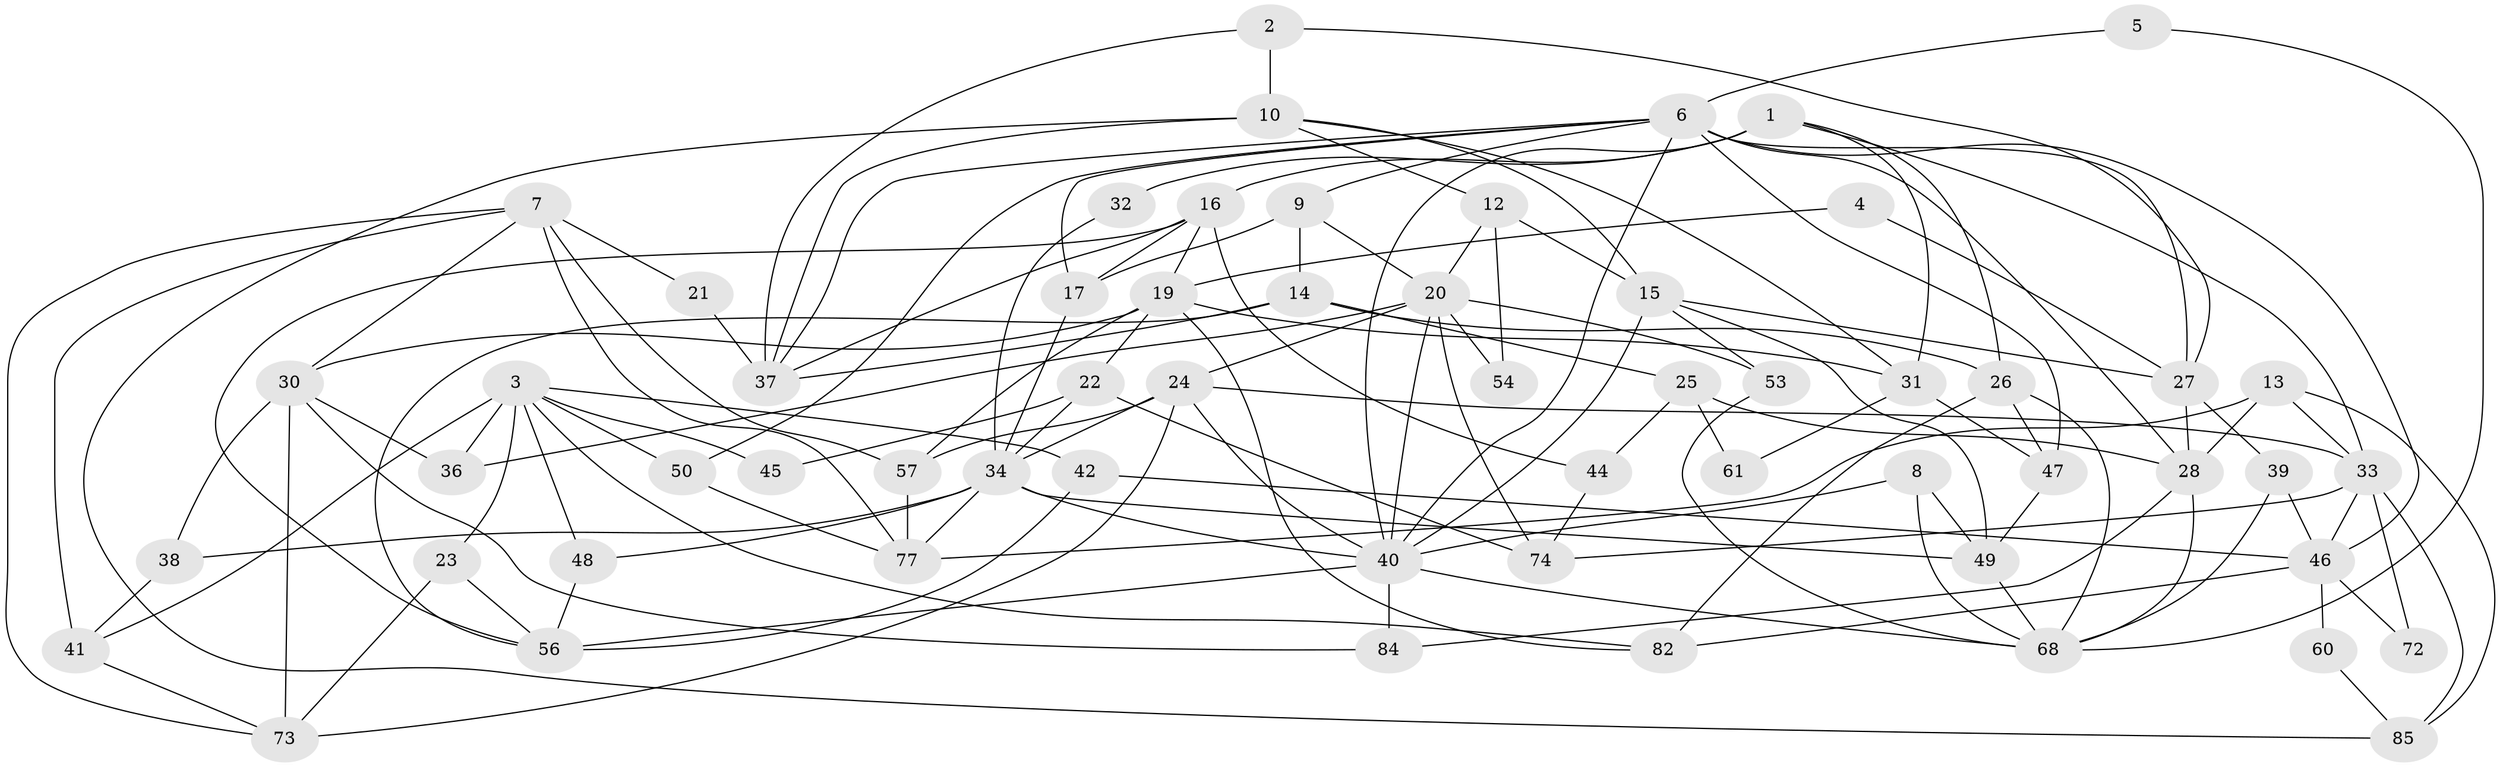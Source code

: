 // original degree distribution, {4: 0.2235294117647059, 3: 0.2235294117647059, 6: 0.09411764705882353, 2: 0.18823529411764706, 5: 0.2, 7: 0.07058823529411765}
// Generated by graph-tools (version 1.1) at 2025/11/02/27/25 16:11:17]
// undirected, 59 vertices, 136 edges
graph export_dot {
graph [start="1"]
  node [color=gray90,style=filled];
  1 [super="+66"];
  2;
  3 [super="+11"];
  4;
  5;
  6 [super="+80"];
  7 [super="+70"];
  8;
  9;
  10 [super="+69"];
  12 [super="+18"];
  13;
  14;
  15 [super="+43"];
  16;
  17 [super="+55"];
  19 [super="+51"];
  20 [super="+79"];
  21;
  22 [super="+35"];
  23;
  24 [super="+29"];
  25;
  26;
  27 [super="+76"];
  28 [super="+78"];
  30 [super="+62"];
  31;
  32;
  33 [super="+75"];
  34 [super="+52"];
  36 [super="+67"];
  37 [super="+64"];
  38;
  39;
  40 [super="+71"];
  41;
  42;
  44;
  45;
  46 [super="+65"];
  47 [super="+58"];
  48;
  49 [super="+63"];
  50;
  53;
  54;
  56 [super="+59"];
  57;
  60;
  61;
  68 [super="+83"];
  72;
  73 [super="+81"];
  74;
  77;
  82;
  84;
  85;
  1 -- 31;
  1 -- 16 [weight=2];
  1 -- 32;
  1 -- 33;
  1 -- 26;
  1 -- 40;
  2 -- 37;
  2 -- 10;
  2 -- 27;
  3 -- 41;
  3 -- 48 [weight=2];
  3 -- 23;
  3 -- 42;
  3 -- 45;
  3 -- 82;
  3 -- 50;
  3 -- 36;
  4 -- 19;
  4 -- 27;
  5 -- 6;
  5 -- 68;
  6 -- 40;
  6 -- 50;
  6 -- 9;
  6 -- 27 [weight=2];
  6 -- 28;
  6 -- 46;
  6 -- 37;
  6 -- 17;
  6 -- 47;
  7 -- 77;
  7 -- 21;
  7 -- 41;
  7 -- 57 [weight=2];
  7 -- 73;
  7 -- 30;
  8 -- 49;
  8 -- 40;
  8 -- 68;
  9 -- 20;
  9 -- 14;
  9 -- 17;
  10 -- 12;
  10 -- 37 [weight=2];
  10 -- 85;
  10 -- 31;
  10 -- 15;
  12 -- 20;
  12 -- 54;
  12 -- 15;
  13 -- 85;
  13 -- 77;
  13 -- 28;
  13 -- 33;
  14 -- 25;
  14 -- 26;
  14 -- 37;
  14 -- 56;
  15 -- 27;
  15 -- 53;
  15 -- 49;
  15 -- 40;
  16 -- 19;
  16 -- 37;
  16 -- 44;
  16 -- 17;
  16 -- 56;
  17 -- 34;
  19 -- 82;
  19 -- 31;
  19 -- 57;
  19 -- 30;
  19 -- 22;
  20 -- 54;
  20 -- 53;
  20 -- 74;
  20 -- 36;
  20 -- 24;
  20 -- 40;
  21 -- 37;
  22 -- 74;
  22 -- 45;
  22 -- 34;
  23 -- 73;
  23 -- 56;
  24 -- 57;
  24 -- 34;
  24 -- 33;
  24 -- 40;
  24 -- 73;
  25 -- 44;
  25 -- 61;
  25 -- 28;
  26 -- 47;
  26 -- 82;
  26 -- 68;
  27 -- 39;
  27 -- 28;
  28 -- 68;
  28 -- 84;
  30 -- 38;
  30 -- 84;
  30 -- 73;
  30 -- 36;
  31 -- 47;
  31 -- 61;
  32 -- 34;
  33 -- 72;
  33 -- 85;
  33 -- 74;
  33 -- 46;
  34 -- 77;
  34 -- 48;
  34 -- 38;
  34 -- 49;
  34 -- 40;
  38 -- 41;
  39 -- 68;
  39 -- 46;
  40 -- 68;
  40 -- 84;
  40 -- 56;
  41 -- 73;
  42 -- 46;
  42 -- 56;
  44 -- 74;
  46 -- 60;
  46 -- 82;
  46 -- 72;
  47 -- 49;
  48 -- 56;
  49 -- 68;
  50 -- 77;
  53 -- 68;
  57 -- 77;
  60 -- 85;
}
